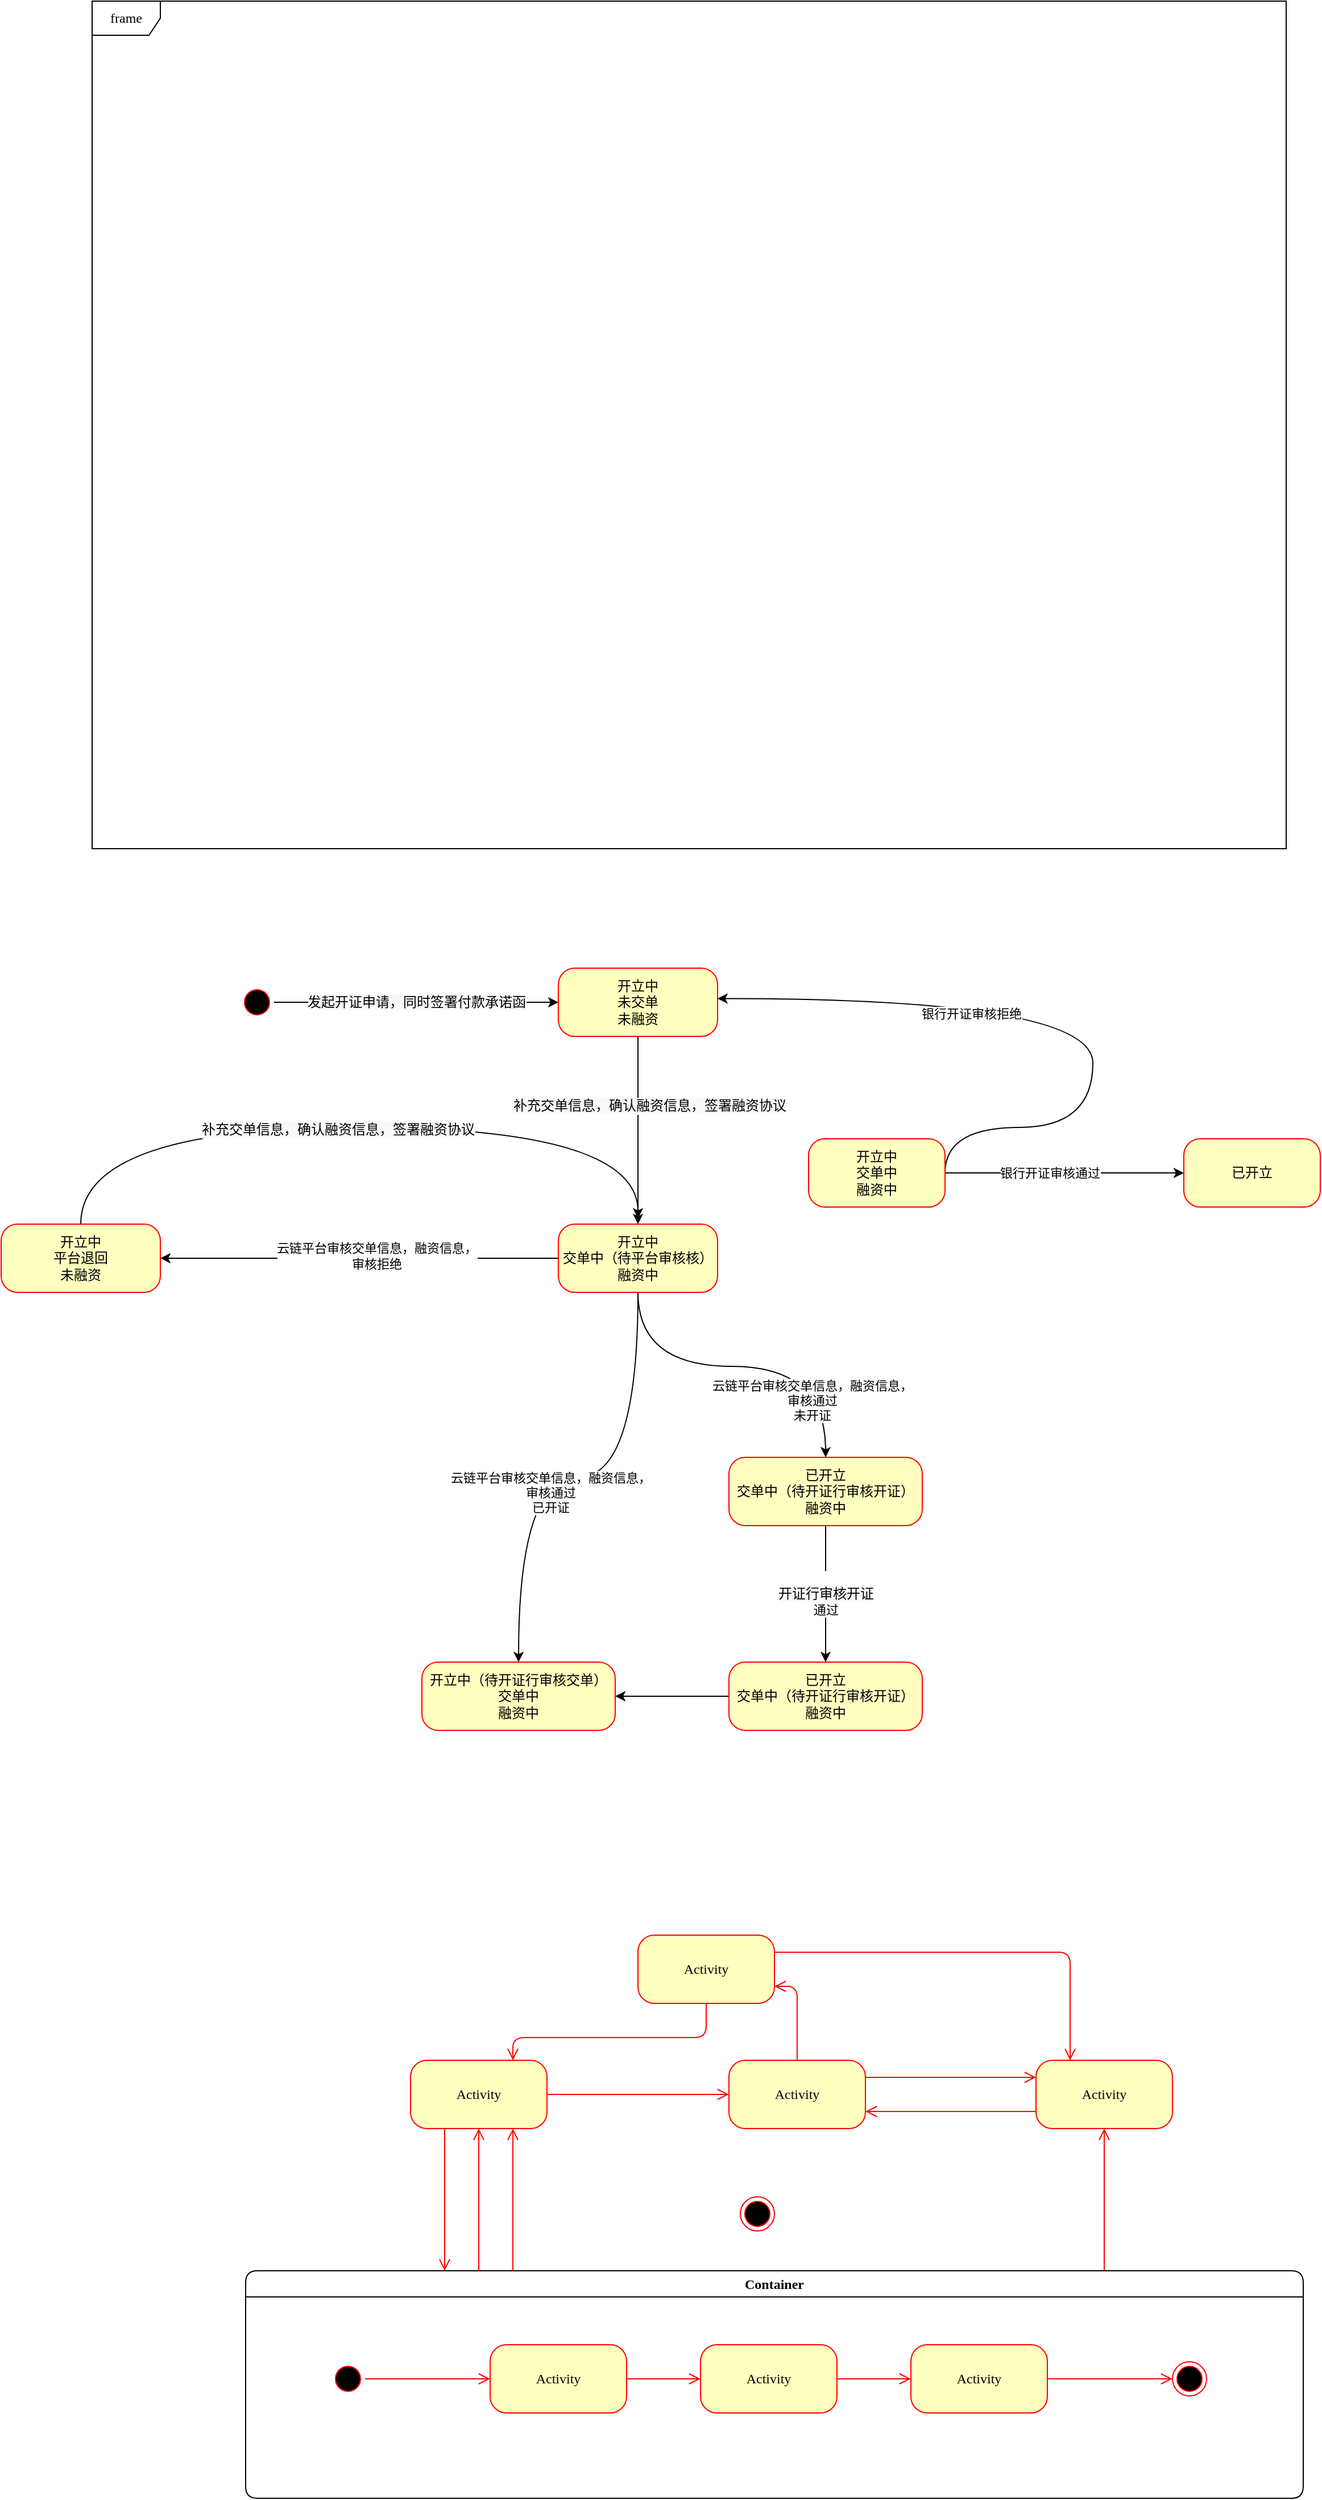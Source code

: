 <mxfile version="20.2.7" type="github">
  <diagram name="Page-1" id="58cdce13-f638-feb5-8d6f-7d28b1aa9fa0">
    <mxGraphModel dx="2392" dy="2423" grid="1" gridSize="10" guides="1" tooltips="1" connect="1" arrows="1" fold="1" page="1" pageScale="1" pageWidth="1100" pageHeight="850" background="none" math="0" shadow="0">
      <root>
        <mxCell id="0" />
        <mxCell id="1" parent="0" />
        <mxCell id="2a3bc250acf0617d-8" value="frame" style="shape=umlFrame;whiteSpace=wrap;html=1;rounded=1;shadow=0;comic=0;labelBackgroundColor=none;strokeWidth=1;fontFamily=Verdana;fontSize=12;align=center;" parent="1" vertex="1">
          <mxGeometry x="-40" y="-1500" width="1050" height="745" as="geometry" />
        </mxCell>
        <mxCell id="3uuwmfyDLf794Hl5ZCdL-16" style="edgeStyle=orthogonalEdgeStyle;curved=1;rounded=0;orthogonalLoop=1;jettySize=auto;html=1;entryX=0;entryY=0.5;entryDx=0;entryDy=0;" edge="1" parent="1" source="382b91b5511bd0f7-1" target="3uuwmfyDLf794Hl5ZCdL-9">
          <mxGeometry relative="1" as="geometry" />
        </mxCell>
        <mxCell id="3uuwmfyDLf794Hl5ZCdL-18" value="&lt;span style=&quot;font-size: 12px; text-align: left; background-color: rgb(248, 249, 250);&quot;&gt;发起开证申请，同时签署付款承诺函&lt;/span&gt;" style="edgeLabel;html=1;align=center;verticalAlign=middle;resizable=0;points=[];" vertex="1" connectable="0" parent="3uuwmfyDLf794Hl5ZCdL-16">
          <mxGeometry x="0.077" y="-3" relative="1" as="geometry">
            <mxPoint x="-10" y="-3" as="offset" />
          </mxGeometry>
        </mxCell>
        <mxCell id="382b91b5511bd0f7-1" value="" style="ellipse;html=1;shape=startState;fillColor=#000000;strokeColor=#ff0000;rounded=1;shadow=0;comic=0;labelBackgroundColor=none;fontFamily=Verdana;fontSize=12;fontColor=#000000;align=center;direction=south;" parent="1" vertex="1">
          <mxGeometry x="90" y="-635" width="30" height="30" as="geometry" />
        </mxCell>
        <mxCell id="382b91b5511bd0f7-5" value="Activity" style="rounded=1;whiteSpace=wrap;html=1;arcSize=24;fillColor=#ffffc0;strokeColor=#ff0000;shadow=0;comic=0;labelBackgroundColor=none;fontFamily=Verdana;fontSize=12;fontColor=#000000;align=center;" parent="1" vertex="1">
          <mxGeometry x="240" y="310" width="120" height="60" as="geometry" />
        </mxCell>
        <mxCell id="3cde6dad864a17aa-3" style="edgeStyle=orthogonalEdgeStyle;html=1;exitX=1;exitY=0.25;entryX=0.25;entryY=0;labelBackgroundColor=none;endArrow=open;endSize=8;strokeColor=#ff0000;fontFamily=Verdana;fontSize=12;align=left;" parent="1" source="382b91b5511bd0f7-7" target="382b91b5511bd0f7-9" edge="1">
          <mxGeometry relative="1" as="geometry" />
        </mxCell>
        <mxCell id="382b91b5511bd0f7-7" value="Activity" style="rounded=1;whiteSpace=wrap;html=1;arcSize=24;fillColor=#ffffc0;strokeColor=#ff0000;shadow=0;comic=0;labelBackgroundColor=none;fontFamily=Verdana;fontSize=12;fontColor=#000000;align=center;" parent="1" vertex="1">
          <mxGeometry x="440" y="200" width="120" height="60" as="geometry" />
        </mxCell>
        <mxCell id="3cde6dad864a17aa-13" style="edgeStyle=elbowEdgeStyle;html=1;exitX=0;exitY=0.75;entryX=1;entryY=0.75;labelBackgroundColor=none;endArrow=open;endSize=8;strokeColor=#ff0000;fontFamily=Verdana;fontSize=12;align=left;" parent="1" source="382b91b5511bd0f7-9" target="382b91b5511bd0f7-10" edge="1">
          <mxGeometry relative="1" as="geometry" />
        </mxCell>
        <mxCell id="382b91b5511bd0f7-9" value="Activity" style="rounded=1;whiteSpace=wrap;html=1;arcSize=24;fillColor=#ffffc0;strokeColor=#ff0000;shadow=0;comic=0;labelBackgroundColor=none;fontFamily=Verdana;fontSize=12;fontColor=#000000;align=center;" parent="1" vertex="1">
          <mxGeometry x="790" y="310" width="120" height="60" as="geometry" />
        </mxCell>
        <mxCell id="382b91b5511bd0f7-10" value="Activity" style="rounded=1;whiteSpace=wrap;html=1;arcSize=24;fillColor=#ffffc0;strokeColor=#ff0000;shadow=0;comic=0;labelBackgroundColor=none;fontFamily=Verdana;fontSize=12;fontColor=#000000;align=center;" parent="1" vertex="1">
          <mxGeometry x="520" y="310" width="120" height="60" as="geometry" />
        </mxCell>
        <mxCell id="3cde6dad864a17aa-5" style="edgeStyle=elbowEdgeStyle;html=1;labelBackgroundColor=none;endArrow=open;endSize=8;strokeColor=#ff0000;fontFamily=Verdana;fontSize=12;align=left;" parent="1" source="2a3bc250acf0617d-7" target="382b91b5511bd0f7-9" edge="1">
          <mxGeometry relative="1" as="geometry" />
        </mxCell>
        <mxCell id="2a3bc250acf0617d-7" value="Container" style="swimlane;whiteSpace=wrap;html=1;rounded=1;shadow=0;comic=0;labelBackgroundColor=none;strokeWidth=1;fontFamily=Verdana;fontSize=12;align=center;" parent="1" vertex="1">
          <mxGeometry x="95" y="495" width="930" height="200" as="geometry" />
        </mxCell>
        <mxCell id="3cde6dad864a17aa-10" style="edgeStyle=elbowEdgeStyle;html=1;labelBackgroundColor=none;endArrow=open;endSize=8;strokeColor=#ff0000;fontFamily=Verdana;fontSize=12;align=left;" parent="2a3bc250acf0617d-7" source="382b91b5511bd0f7-8" target="3cde6dad864a17aa-1" edge="1">
          <mxGeometry relative="1" as="geometry" />
        </mxCell>
        <mxCell id="382b91b5511bd0f7-8" value="Activity" style="rounded=1;whiteSpace=wrap;html=1;arcSize=24;fillColor=#ffffc0;strokeColor=#ff0000;shadow=0;comic=0;labelBackgroundColor=none;fontFamily=Verdana;fontSize=12;fontColor=#000000;align=center;" parent="2a3bc250acf0617d-7" vertex="1">
          <mxGeometry x="215" y="65" width="120" height="60" as="geometry" />
        </mxCell>
        <mxCell id="24f968d109e7d6b4-3" value="" style="ellipse;html=1;shape=endState;fillColor=#000000;strokeColor=#ff0000;rounded=1;shadow=0;comic=0;labelBackgroundColor=none;fontFamily=Verdana;fontSize=12;fontColor=#000000;align=center;" parent="2a3bc250acf0617d-7" vertex="1">
          <mxGeometry x="815" y="80" width="30" height="30" as="geometry" />
        </mxCell>
        <mxCell id="3cde6dad864a17aa-9" style="edgeStyle=elbowEdgeStyle;html=1;labelBackgroundColor=none;endArrow=open;endSize=8;strokeColor=#ff0000;fontFamily=Verdana;fontSize=12;align=left;" parent="2a3bc250acf0617d-7" source="2a3bc250acf0617d-3" target="382b91b5511bd0f7-8" edge="1">
          <mxGeometry relative="1" as="geometry" />
        </mxCell>
        <mxCell id="2a3bc250acf0617d-3" value="" style="ellipse;html=1;shape=startState;fillColor=#000000;strokeColor=#ff0000;rounded=1;shadow=0;comic=0;labelBackgroundColor=none;fontFamily=Verdana;fontSize=12;fontColor=#000000;align=center;direction=south;" parent="2a3bc250acf0617d-7" vertex="1">
          <mxGeometry x="75" y="80" width="30" height="30" as="geometry" />
        </mxCell>
        <mxCell id="3cde6dad864a17aa-11" style="edgeStyle=elbowEdgeStyle;html=1;labelBackgroundColor=none;endArrow=open;endSize=8;strokeColor=#ff0000;fontFamily=Verdana;fontSize=12;align=left;" parent="2a3bc250acf0617d-7" source="3cde6dad864a17aa-1" target="3cde6dad864a17aa-2" edge="1">
          <mxGeometry relative="1" as="geometry" />
        </mxCell>
        <mxCell id="3cde6dad864a17aa-1" value="Activity" style="rounded=1;whiteSpace=wrap;html=1;arcSize=24;fillColor=#ffffc0;strokeColor=#ff0000;shadow=0;comic=0;labelBackgroundColor=none;fontFamily=Verdana;fontSize=12;fontColor=#000000;align=center;" parent="2a3bc250acf0617d-7" vertex="1">
          <mxGeometry x="400" y="65" width="120" height="60" as="geometry" />
        </mxCell>
        <mxCell id="3cde6dad864a17aa-12" style="edgeStyle=elbowEdgeStyle;html=1;labelBackgroundColor=none;endArrow=open;endSize=8;strokeColor=#ff0000;fontFamily=Verdana;fontSize=12;align=left;" parent="2a3bc250acf0617d-7" source="3cde6dad864a17aa-2" target="24f968d109e7d6b4-3" edge="1">
          <mxGeometry relative="1" as="geometry" />
        </mxCell>
        <mxCell id="3cde6dad864a17aa-2" value="Activity" style="rounded=1;whiteSpace=wrap;html=1;arcSize=24;fillColor=#ffffc0;strokeColor=#ff0000;shadow=0;comic=0;labelBackgroundColor=none;fontFamily=Verdana;fontSize=12;fontColor=#000000;align=center;" parent="2a3bc250acf0617d-7" vertex="1">
          <mxGeometry x="585" y="65" width="120" height="60" as="geometry" />
        </mxCell>
        <mxCell id="2a3bc250acf0617d-11" style="edgeStyle=orthogonalEdgeStyle;html=1;entryX=0.75;entryY=0;labelBackgroundColor=none;endArrow=open;endSize=8;strokeColor=#ff0000;fontFamily=Verdana;fontSize=12;align=left;exitX=0.5;exitY=1;" parent="1" source="382b91b5511bd0f7-7" target="382b91b5511bd0f7-5" edge="1">
          <mxGeometry relative="1" as="geometry">
            <mxPoint x="520" y="300" as="sourcePoint" />
            <Array as="points">
              <mxPoint x="500" y="290" />
              <mxPoint x="330" y="290" />
            </Array>
          </mxGeometry>
        </mxCell>
        <mxCell id="2a3bc250acf0617d-13" style="edgeStyle=orthogonalEdgeStyle;html=1;exitX=1;exitY=0.5;entryX=0;entryY=0.5;labelBackgroundColor=none;endArrow=open;endSize=8;strokeColor=#ff0000;fontFamily=Verdana;fontSize=12;align=left;" parent="1" source="382b91b5511bd0f7-5" target="382b91b5511bd0f7-10" edge="1">
          <mxGeometry relative="1" as="geometry" />
        </mxCell>
        <mxCell id="2a3bc250acf0617d-14" style="edgeStyle=orthogonalEdgeStyle;html=1;exitX=0.5;exitY=0;entryX=1;entryY=0.75;labelBackgroundColor=none;endArrow=open;endSize=8;strokeColor=#ff0000;fontFamily=Verdana;fontSize=12;align=left;" parent="1" source="382b91b5511bd0f7-10" target="382b91b5511bd0f7-7" edge="1">
          <mxGeometry relative="1" as="geometry" />
        </mxCell>
        <mxCell id="2a3bc250acf0617d-15" style="edgeStyle=orthogonalEdgeStyle;html=1;exitX=1;exitY=0.25;entryX=0;entryY=0.25;labelBackgroundColor=none;endArrow=open;endSize=8;strokeColor=#ff0000;fontFamily=Verdana;fontSize=12;align=left;" parent="1" source="382b91b5511bd0f7-10" target="382b91b5511bd0f7-9" edge="1">
          <mxGeometry relative="1" as="geometry" />
        </mxCell>
        <mxCell id="3cde6dad864a17aa-6" style="edgeStyle=elbowEdgeStyle;html=1;labelBackgroundColor=none;endArrow=open;endSize=8;strokeColor=#ff0000;fontFamily=Verdana;fontSize=12;align=left;entryX=0.75;entryY=1;" parent="1" source="2a3bc250acf0617d-7" target="382b91b5511bd0f7-5" edge="1">
          <mxGeometry relative="1" as="geometry">
            <mxPoint x="340" y="505" as="sourcePoint" />
            <mxPoint x="340" y="380" as="targetPoint" />
          </mxGeometry>
        </mxCell>
        <mxCell id="3cde6dad864a17aa-7" style="edgeStyle=elbowEdgeStyle;html=1;labelBackgroundColor=none;endArrow=open;endSize=8;strokeColor=#ff0000;fontFamily=Verdana;fontSize=12;align=left;entryX=0.5;entryY=1;" parent="1" source="2a3bc250acf0617d-7" target="382b91b5511bd0f7-5" edge="1">
          <mxGeometry relative="1" as="geometry">
            <mxPoint x="340" y="505" as="sourcePoint" />
            <mxPoint x="340" y="380" as="targetPoint" />
          </mxGeometry>
        </mxCell>
        <mxCell id="3cde6dad864a17aa-8" style="edgeStyle=elbowEdgeStyle;html=1;labelBackgroundColor=none;endArrow=open;endSize=8;strokeColor=#ff0000;fontFamily=Verdana;fontSize=12;align=left;exitX=0.25;exitY=1;" parent="1" source="382b91b5511bd0f7-5" target="2a3bc250acf0617d-7" edge="1">
          <mxGeometry relative="1" as="geometry">
            <mxPoint x="350" y="515" as="sourcePoint" />
            <mxPoint x="350" y="390" as="targetPoint" />
          </mxGeometry>
        </mxCell>
        <mxCell id="3uuwmfyDLf794Hl5ZCdL-2" value="" style="ellipse;html=1;shape=endState;fillColor=#000000;strokeColor=#ff0000;" vertex="1" parent="1">
          <mxGeometry x="530" y="430" width="30" height="30" as="geometry" />
        </mxCell>
        <mxCell id="3uuwmfyDLf794Hl5ZCdL-6" value="银行开证审核通过" style="edgeStyle=orthogonalEdgeStyle;rounded=0;orthogonalLoop=1;jettySize=auto;html=1;curved=1;" edge="1" parent="1" source="3uuwmfyDLf794Hl5ZCdL-3" target="3uuwmfyDLf794Hl5ZCdL-5">
          <mxGeometry x="-0.125" relative="1" as="geometry">
            <mxPoint as="offset" />
          </mxGeometry>
        </mxCell>
        <mxCell id="3uuwmfyDLf794Hl5ZCdL-12" style="edgeStyle=orthogonalEdgeStyle;curved=1;rounded=0;orthogonalLoop=1;jettySize=auto;html=1;entryX=0.999;entryY=0.445;entryDx=0;entryDy=0;entryPerimeter=0;exitX=1;exitY=0.5;exitDx=0;exitDy=0;" edge="1" parent="1" source="3uuwmfyDLf794Hl5ZCdL-3" target="3uuwmfyDLf794Hl5ZCdL-9">
          <mxGeometry relative="1" as="geometry">
            <Array as="points">
              <mxPoint x="710" y="-510" />
              <mxPoint x="840" y="-510" />
              <mxPoint x="840" y="-623" />
            </Array>
          </mxGeometry>
        </mxCell>
        <mxCell id="3uuwmfyDLf794Hl5ZCdL-13" value="银行开证审核拒绝" style="edgeLabel;html=1;align=center;verticalAlign=middle;resizable=0;points=[];" vertex="1" connectable="0" parent="3uuwmfyDLf794Hl5ZCdL-12">
          <mxGeometry x="0.274" y="13" relative="1" as="geometry">
            <mxPoint as="offset" />
          </mxGeometry>
        </mxCell>
        <mxCell id="3uuwmfyDLf794Hl5ZCdL-3" value="开立中&lt;br&gt;交单中&lt;br&gt;融资中" style="rounded=1;whiteSpace=wrap;html=1;arcSize=24;fillColor=#ffffc0;strokeColor=#ff0000;shadow=0;comic=0;labelBackgroundColor=none;fontFamily=Verdana;fontSize=12;fontColor=#000000;align=center;" vertex="1" parent="1">
          <mxGeometry x="590" y="-500" width="120" height="60" as="geometry" />
        </mxCell>
        <mxCell id="3uuwmfyDLf794Hl5ZCdL-5" value="已开立" style="rounded=1;whiteSpace=wrap;html=1;arcSize=24;fillColor=#ffffc0;strokeColor=#ff0000;shadow=0;comic=0;labelBackgroundColor=none;fontFamily=Verdana;fontSize=12;fontColor=#000000;align=center;" vertex="1" parent="1">
          <mxGeometry x="920" y="-500" width="120" height="60" as="geometry" />
        </mxCell>
        <mxCell id="3uuwmfyDLf794Hl5ZCdL-14" style="edgeStyle=orthogonalEdgeStyle;curved=1;rounded=0;orthogonalLoop=1;jettySize=auto;html=1;entryX=0.5;entryY=0;entryDx=0;entryDy=0;" edge="1" parent="1" source="3uuwmfyDLf794Hl5ZCdL-9" target="3uuwmfyDLf794Hl5ZCdL-19">
          <mxGeometry relative="1" as="geometry">
            <Array as="points">
              <mxPoint x="440" y="-430" />
              <mxPoint x="440" y="-430" />
            </Array>
          </mxGeometry>
        </mxCell>
        <mxCell id="3uuwmfyDLf794Hl5ZCdL-15" value="&lt;span style=&quot;font-size: 12px; text-align: left; background-color: rgb(248, 249, 250);&quot;&gt;补充交单信息，确认融资信息，签署融资协议&lt;/span&gt;" style="edgeLabel;html=1;align=center;verticalAlign=middle;resizable=0;points=[];" vertex="1" connectable="0" parent="3uuwmfyDLf794Hl5ZCdL-14">
          <mxGeometry x="-0.474" y="16" relative="1" as="geometry">
            <mxPoint x="-6" y="17" as="offset" />
          </mxGeometry>
        </mxCell>
        <mxCell id="3uuwmfyDLf794Hl5ZCdL-9" value="&lt;div&gt;开立中&lt;/div&gt;&lt;div&gt;未交单&lt;/div&gt;&lt;div&gt;未融资&lt;/div&gt;" style="rounded=1;whiteSpace=wrap;html=1;arcSize=24;fillColor=#ffffc0;strokeColor=#ff0000;shadow=0;comic=0;labelBackgroundColor=none;fontFamily=Verdana;fontSize=12;fontColor=#000000;align=center;" vertex="1" parent="1">
          <mxGeometry x="370" y="-650" width="140" height="60" as="geometry" />
        </mxCell>
        <mxCell id="3uuwmfyDLf794Hl5ZCdL-22" value="" style="edgeStyle=orthogonalEdgeStyle;curved=1;rounded=0;orthogonalLoop=1;jettySize=auto;html=1;" edge="1" parent="1" source="3uuwmfyDLf794Hl5ZCdL-19" target="3uuwmfyDLf794Hl5ZCdL-21">
          <mxGeometry relative="1" as="geometry" />
        </mxCell>
        <mxCell id="3uuwmfyDLf794Hl5ZCdL-23" value="云链平台审核交单信息，融资信息，&lt;br&gt;审核通过&lt;br&gt;已开证" style="edgeLabel;html=1;align=center;verticalAlign=middle;resizable=0;points=[];" vertex="1" connectable="0" parent="3uuwmfyDLf794Hl5ZCdL-22">
          <mxGeometry x="-0.137" y="-1" relative="1" as="geometry">
            <mxPoint x="-54" y="14" as="offset" />
          </mxGeometry>
        </mxCell>
        <mxCell id="3uuwmfyDLf794Hl5ZCdL-24" style="rounded=0;orthogonalLoop=1;jettySize=auto;html=1;exitX=0;exitY=0.5;exitDx=0;exitDy=0;entryX=1;entryY=0.5;entryDx=0;entryDy=0;" edge="1" parent="1" source="3uuwmfyDLf794Hl5ZCdL-19" target="3uuwmfyDLf794Hl5ZCdL-26">
          <mxGeometry relative="1" as="geometry">
            <mxPoint x="90" y="-250" as="targetPoint" />
          </mxGeometry>
        </mxCell>
        <mxCell id="3uuwmfyDLf794Hl5ZCdL-25" value="云链平台审核交单信息，融资信息，&lt;br&gt;审核拒绝" style="edgeLabel;html=1;align=center;verticalAlign=middle;resizable=0;points=[];" vertex="1" connectable="0" parent="3uuwmfyDLf794Hl5ZCdL-24">
          <mxGeometry x="-0.085" y="-2" relative="1" as="geometry">
            <mxPoint as="offset" />
          </mxGeometry>
        </mxCell>
        <mxCell id="3uuwmfyDLf794Hl5ZCdL-32" style="edgeStyle=orthogonalEdgeStyle;curved=1;rounded=0;orthogonalLoop=1;jettySize=auto;html=1;entryX=0.5;entryY=0;entryDx=0;entryDy=0;" edge="1" parent="1" source="3uuwmfyDLf794Hl5ZCdL-19" target="3uuwmfyDLf794Hl5ZCdL-30">
          <mxGeometry relative="1" as="geometry">
            <Array as="points">
              <mxPoint x="440" y="-300" />
              <mxPoint x="605" y="-300" />
            </Array>
          </mxGeometry>
        </mxCell>
        <mxCell id="3uuwmfyDLf794Hl5ZCdL-33" value="云链平台审核交单信息，融资信息，&lt;br&gt;审核通过&lt;br&gt;未开证" style="edgeLabel;html=1;align=center;verticalAlign=middle;resizable=0;points=[];" vertex="1" connectable="0" parent="3uuwmfyDLf794Hl5ZCdL-32">
          <mxGeometry x="0.311" y="-16" relative="1" as="geometry">
            <mxPoint x="15" y="14" as="offset" />
          </mxGeometry>
        </mxCell>
        <mxCell id="3uuwmfyDLf794Hl5ZCdL-19" value="&lt;div&gt;开立中&lt;/div&gt;&lt;div&gt;交单中（待平台审核核）&lt;/div&gt;&lt;div&gt;融资中&lt;/div&gt;" style="rounded=1;whiteSpace=wrap;html=1;arcSize=24;fillColor=#ffffc0;strokeColor=#ff0000;shadow=0;comic=0;labelBackgroundColor=none;fontFamily=Verdana;fontSize=12;fontColor=#000000;align=center;" vertex="1" parent="1">
          <mxGeometry x="370" y="-425" width="140" height="60" as="geometry" />
        </mxCell>
        <mxCell id="3uuwmfyDLf794Hl5ZCdL-21" value="&lt;div&gt;开立中（待开证行审核交单）&lt;/div&gt;&lt;div&gt;交单中&lt;/div&gt;&lt;div&gt;融资中&lt;/div&gt;" style="rounded=1;whiteSpace=wrap;html=1;arcSize=24;fillColor=#ffffc0;strokeColor=#ff0000;shadow=0;comic=0;labelBackgroundColor=none;fontFamily=Verdana;fontSize=12;fontColor=#000000;align=center;" vertex="1" parent="1">
          <mxGeometry x="250" y="-40" width="170" height="60" as="geometry" />
        </mxCell>
        <mxCell id="3uuwmfyDLf794Hl5ZCdL-28" style="edgeStyle=orthogonalEdgeStyle;curved=1;rounded=0;orthogonalLoop=1;jettySize=auto;html=1;" edge="1" parent="1" source="3uuwmfyDLf794Hl5ZCdL-26">
          <mxGeometry relative="1" as="geometry">
            <mxPoint x="440" y="-430" as="targetPoint" />
            <Array as="points">
              <mxPoint x="-50" y="-510" />
              <mxPoint x="440" y="-510" />
            </Array>
          </mxGeometry>
        </mxCell>
        <mxCell id="3uuwmfyDLf794Hl5ZCdL-29" value="&lt;span style=&quot;font-size: 12px; text-align: left; background-color: rgb(248, 249, 250);&quot;&gt;补充交单信息，确认融资信息，签署融资协议&lt;/span&gt;" style="edgeLabel;html=1;align=center;verticalAlign=middle;resizable=0;points=[];" vertex="1" connectable="0" parent="3uuwmfyDLf794Hl5ZCdL-28">
          <mxGeometry x="-0.051" y="-2" relative="1" as="geometry">
            <mxPoint as="offset" />
          </mxGeometry>
        </mxCell>
        <mxCell id="3uuwmfyDLf794Hl5ZCdL-26" value="&lt;div&gt;开立中&lt;/div&gt;&lt;div&gt;平台退回&lt;/div&gt;&lt;div&gt;未融资&lt;/div&gt;" style="rounded=1;whiteSpace=wrap;html=1;arcSize=24;fillColor=#ffffc0;strokeColor=#ff0000;shadow=0;comic=0;labelBackgroundColor=none;fontFamily=Verdana;fontSize=12;fontColor=#000000;align=center;" vertex="1" parent="1">
          <mxGeometry x="-120" y="-425" width="140" height="60" as="geometry" />
        </mxCell>
        <mxCell id="3uuwmfyDLf794Hl5ZCdL-36" value="&lt;br&gt;&lt;span style=&quot;color: rgb(0, 0, 0); font-family: Verdana; font-size: 12px; font-style: normal; font-variant-ligatures: normal; font-variant-caps: normal; font-weight: 400; letter-spacing: normal; orphans: 2; text-align: center; text-indent: 0px; text-transform: none; widows: 2; word-spacing: 0px; -webkit-text-stroke-width: 0px; background-color: rgb(248, 249, 250); text-decoration-thickness: initial; text-decoration-style: initial; text-decoration-color: initial; float: none; display: inline !important;&quot;&gt;开证行审核开证&lt;/span&gt;&lt;br&gt;通过" style="edgeStyle=orthogonalEdgeStyle;curved=1;rounded=0;orthogonalLoop=1;jettySize=auto;html=1;" edge="1" parent="1" source="3uuwmfyDLf794Hl5ZCdL-30" target="3uuwmfyDLf794Hl5ZCdL-35">
          <mxGeometry relative="1" as="geometry" />
        </mxCell>
        <mxCell id="3uuwmfyDLf794Hl5ZCdL-30" value="&lt;div&gt;已开立&lt;/div&gt;&lt;div&gt;交单中（待开证行审核开证）&lt;/div&gt;&lt;div&gt;融资中&lt;/div&gt;" style="rounded=1;whiteSpace=wrap;html=1;arcSize=24;fillColor=#ffffc0;strokeColor=#ff0000;shadow=0;comic=0;labelBackgroundColor=none;fontFamily=Verdana;fontSize=12;fontColor=#000000;align=center;" vertex="1" parent="1">
          <mxGeometry x="520" y="-220" width="170" height="60" as="geometry" />
        </mxCell>
        <mxCell id="3uuwmfyDLf794Hl5ZCdL-34" value="&lt;div style=&quot;color: rgb(0, 0, 0); font-family: Verdana; font-size: 12px; font-style: normal; font-variant-ligatures: normal; font-variant-caps: normal; font-weight: 400; letter-spacing: normal; orphans: 2; text-align: center; text-indent: 0px; text-transform: none; widows: 2; word-spacing: 0px; -webkit-text-stroke-width: 0px; background-color: rgb(248, 249, 250); text-decoration-thickness: initial; text-decoration-style: initial; text-decoration-color: initial;&quot;&gt;&lt;br&gt;&lt;/div&gt;" style="text;whiteSpace=wrap;html=1;" vertex="1" parent="1">
          <mxGeometry x="300" y="-120" width="150" height="70" as="geometry" />
        </mxCell>
        <mxCell id="3uuwmfyDLf794Hl5ZCdL-37" style="edgeStyle=orthogonalEdgeStyle;curved=1;rounded=0;orthogonalLoop=1;jettySize=auto;html=1;entryX=1;entryY=0.5;entryDx=0;entryDy=0;" edge="1" parent="1" source="3uuwmfyDLf794Hl5ZCdL-35" target="3uuwmfyDLf794Hl5ZCdL-21">
          <mxGeometry relative="1" as="geometry">
            <mxPoint x="500" y="-80" as="targetPoint" />
          </mxGeometry>
        </mxCell>
        <mxCell id="3uuwmfyDLf794Hl5ZCdL-35" value="&lt;div&gt;已开立&lt;/div&gt;&lt;div&gt;交单中（待开证行审核开证）&lt;/div&gt;&lt;div&gt;融资中&lt;/div&gt;" style="rounded=1;whiteSpace=wrap;html=1;arcSize=24;fillColor=#ffffc0;strokeColor=#ff0000;shadow=0;comic=0;labelBackgroundColor=none;fontFamily=Verdana;fontSize=12;fontColor=#000000;align=center;" vertex="1" parent="1">
          <mxGeometry x="520" y="-40" width="170" height="60" as="geometry" />
        </mxCell>
      </root>
    </mxGraphModel>
  </diagram>
</mxfile>
